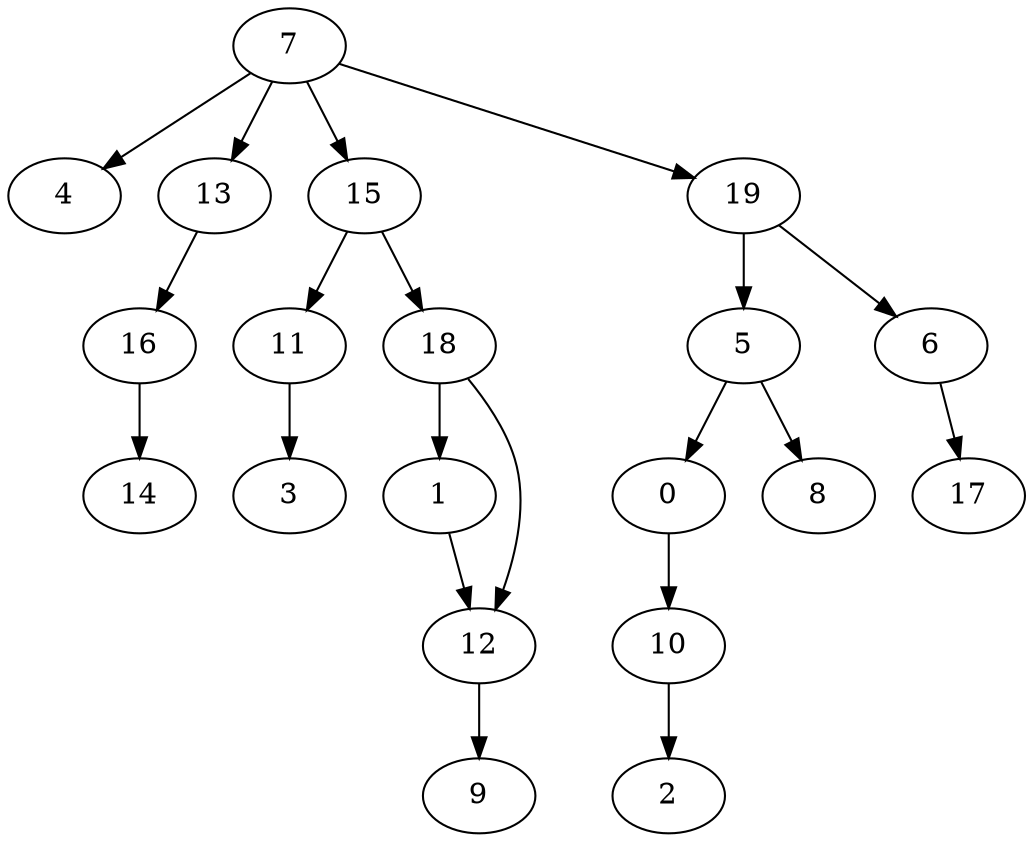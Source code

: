 digraph  {
0 [label=0];
10 [label=10];
2 [label=2];
1 [label=1];
12 [label=12];
9 [label=9];
5 [label=5];
8 [label=8];
6 [label=6];
17 [label=17];
7 [label=7];
4 [label=4];
13 [label=13];
15 [label=15];
19 [label=19];
16 [label=16];
11 [label=11];
18 [label=18];
3 [label=3];
14 [label=14];
0 -> 10  [key=0];
10 -> 2  [key=0];
1 -> 12  [key=0];
12 -> 9  [key=0];
5 -> 0  [key=0];
5 -> 8  [key=0];
6 -> 17  [key=0];
7 -> 4  [key=0];
7 -> 13  [key=0];
7 -> 15  [key=0];
7 -> 19  [key=0];
13 -> 16  [key=0];
15 -> 11  [key=0];
15 -> 18  [key=0];
19 -> 5  [key=0];
19 -> 6  [key=0];
16 -> 14  [key=0];
11 -> 3  [key=0];
18 -> 1  [key=0];
18 -> 12  [key=0];
}
